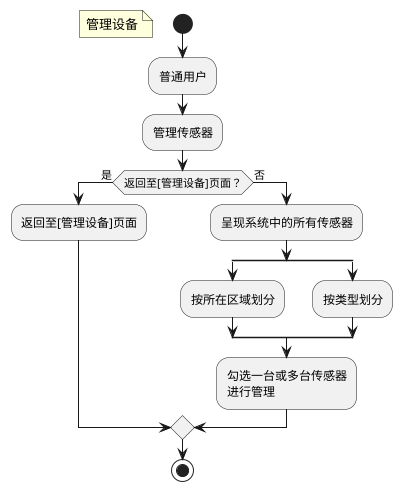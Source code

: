 @startuml
start
floating note left:管理设备
:普通用户;
:管理传感器;
if(返回至[管理设备]页面？)then(是)
:返回至[管理设备]页面;
else(否)
:呈现系统中的所有传感器;
split
:按所在区域划分;
split again
:按类型划分;
end split
:勾选一台或多台传感器
进行管理;
endif
stop
@enduml